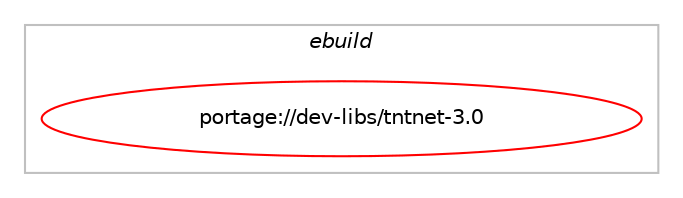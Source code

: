 digraph prolog {

# *************
# Graph options
# *************

newrank=true;
concentrate=true;
compound=true;
graph [rankdir=LR,fontname=Helvetica,fontsize=10,ranksep=1.5];#, ranksep=2.5, nodesep=0.2];
edge  [arrowhead=vee];
node  [fontname=Helvetica,fontsize=10];

# **********
# The ebuild
# **********

subgraph cluster_leftcol {
color=gray;
label=<<i>ebuild</i>>;
id [label="portage://dev-libs/tntnet-3.0", color=red, width=4, href="../dev-libs/tntnet-3.0.svg"];
}

# ****************
# The dependencies
# ****************

subgraph cluster_midcol {
color=gray;
label=<<i>dependencies</i>>;
subgraph cluster_compile {
fillcolor="#eeeeee";
style=filled;
label=<<i>compile</i>>;
# *** BEGIN UNKNOWN DEPENDENCY TYPE (TODO) ***
# id -> equal(use_conditional_group(positive,ssl,portage://dev-libs/tntnet-3.0,[use_conditional_group(positive,gnutls,portage://dev-libs/tntnet-3.0,[package_dependency(portage://dev-libs/tntnet-3.0,install,no,net-libs,gnutls,greaterequal,[1.2.0,,,1.2.0],[],[]),package_dependency(portage://dev-libs/tntnet-3.0,install,no,dev-libs,libgcrypt,none,[,,],[slot(0)],[])]),use_conditional_group(negative,gnutls,portage://dev-libs/tntnet-3.0,[package_dependency(portage://dev-libs/tntnet-3.0,install,no,dev-libs,openssl,none,[,,],[slot(0),equal],[])])]))
# *** END UNKNOWN DEPENDENCY TYPE (TODO) ***

# *** BEGIN UNKNOWN DEPENDENCY TYPE (TODO) ***
# id -> equal(package_dependency(portage://dev-libs/tntnet-3.0,install,no,dev-libs,cxxtools,greaterequal,[3.0,,,3.0],[],[]))
# *** END UNKNOWN DEPENDENCY TYPE (TODO) ***

# *** BEGIN UNKNOWN DEPENDENCY TYPE (TODO) ***
# id -> equal(package_dependency(portage://dev-libs/tntnet-3.0,install,no,sys-libs,zlib,none,[,,],[],[use(enable(minizip),none)]))
# *** END UNKNOWN DEPENDENCY TYPE (TODO) ***

}
subgraph cluster_compileandrun {
fillcolor="#eeeeee";
style=filled;
label=<<i>compile and run</i>>;
}
subgraph cluster_run {
fillcolor="#eeeeee";
style=filled;
label=<<i>run</i>>;
# *** BEGIN UNKNOWN DEPENDENCY TYPE (TODO) ***
# id -> equal(use_conditional_group(positive,ssl,portage://dev-libs/tntnet-3.0,[use_conditional_group(positive,gnutls,portage://dev-libs/tntnet-3.0,[package_dependency(portage://dev-libs/tntnet-3.0,run,no,net-libs,gnutls,greaterequal,[1.2.0,,,1.2.0],[],[]),package_dependency(portage://dev-libs/tntnet-3.0,run,no,dev-libs,libgcrypt,none,[,,],[slot(0)],[])]),use_conditional_group(negative,gnutls,portage://dev-libs/tntnet-3.0,[package_dependency(portage://dev-libs/tntnet-3.0,run,no,dev-libs,openssl,none,[,,],[slot(0),equal],[])])]))
# *** END UNKNOWN DEPENDENCY TYPE (TODO) ***

# *** BEGIN UNKNOWN DEPENDENCY TYPE (TODO) ***
# id -> equal(package_dependency(portage://dev-libs/tntnet-3.0,run,no,dev-libs,cxxtools,greaterequal,[3.0,,,3.0],[],[]))
# *** END UNKNOWN DEPENDENCY TYPE (TODO) ***

# *** BEGIN UNKNOWN DEPENDENCY TYPE (TODO) ***
# id -> equal(package_dependency(portage://dev-libs/tntnet-3.0,run,no,sys-libs,zlib,none,[,,],[],[use(enable(minizip),none)]))
# *** END UNKNOWN DEPENDENCY TYPE (TODO) ***

}
}

# **************
# The candidates
# **************

subgraph cluster_choices {
rank=same;
color=gray;
label=<<i>candidates</i>>;

}

}
